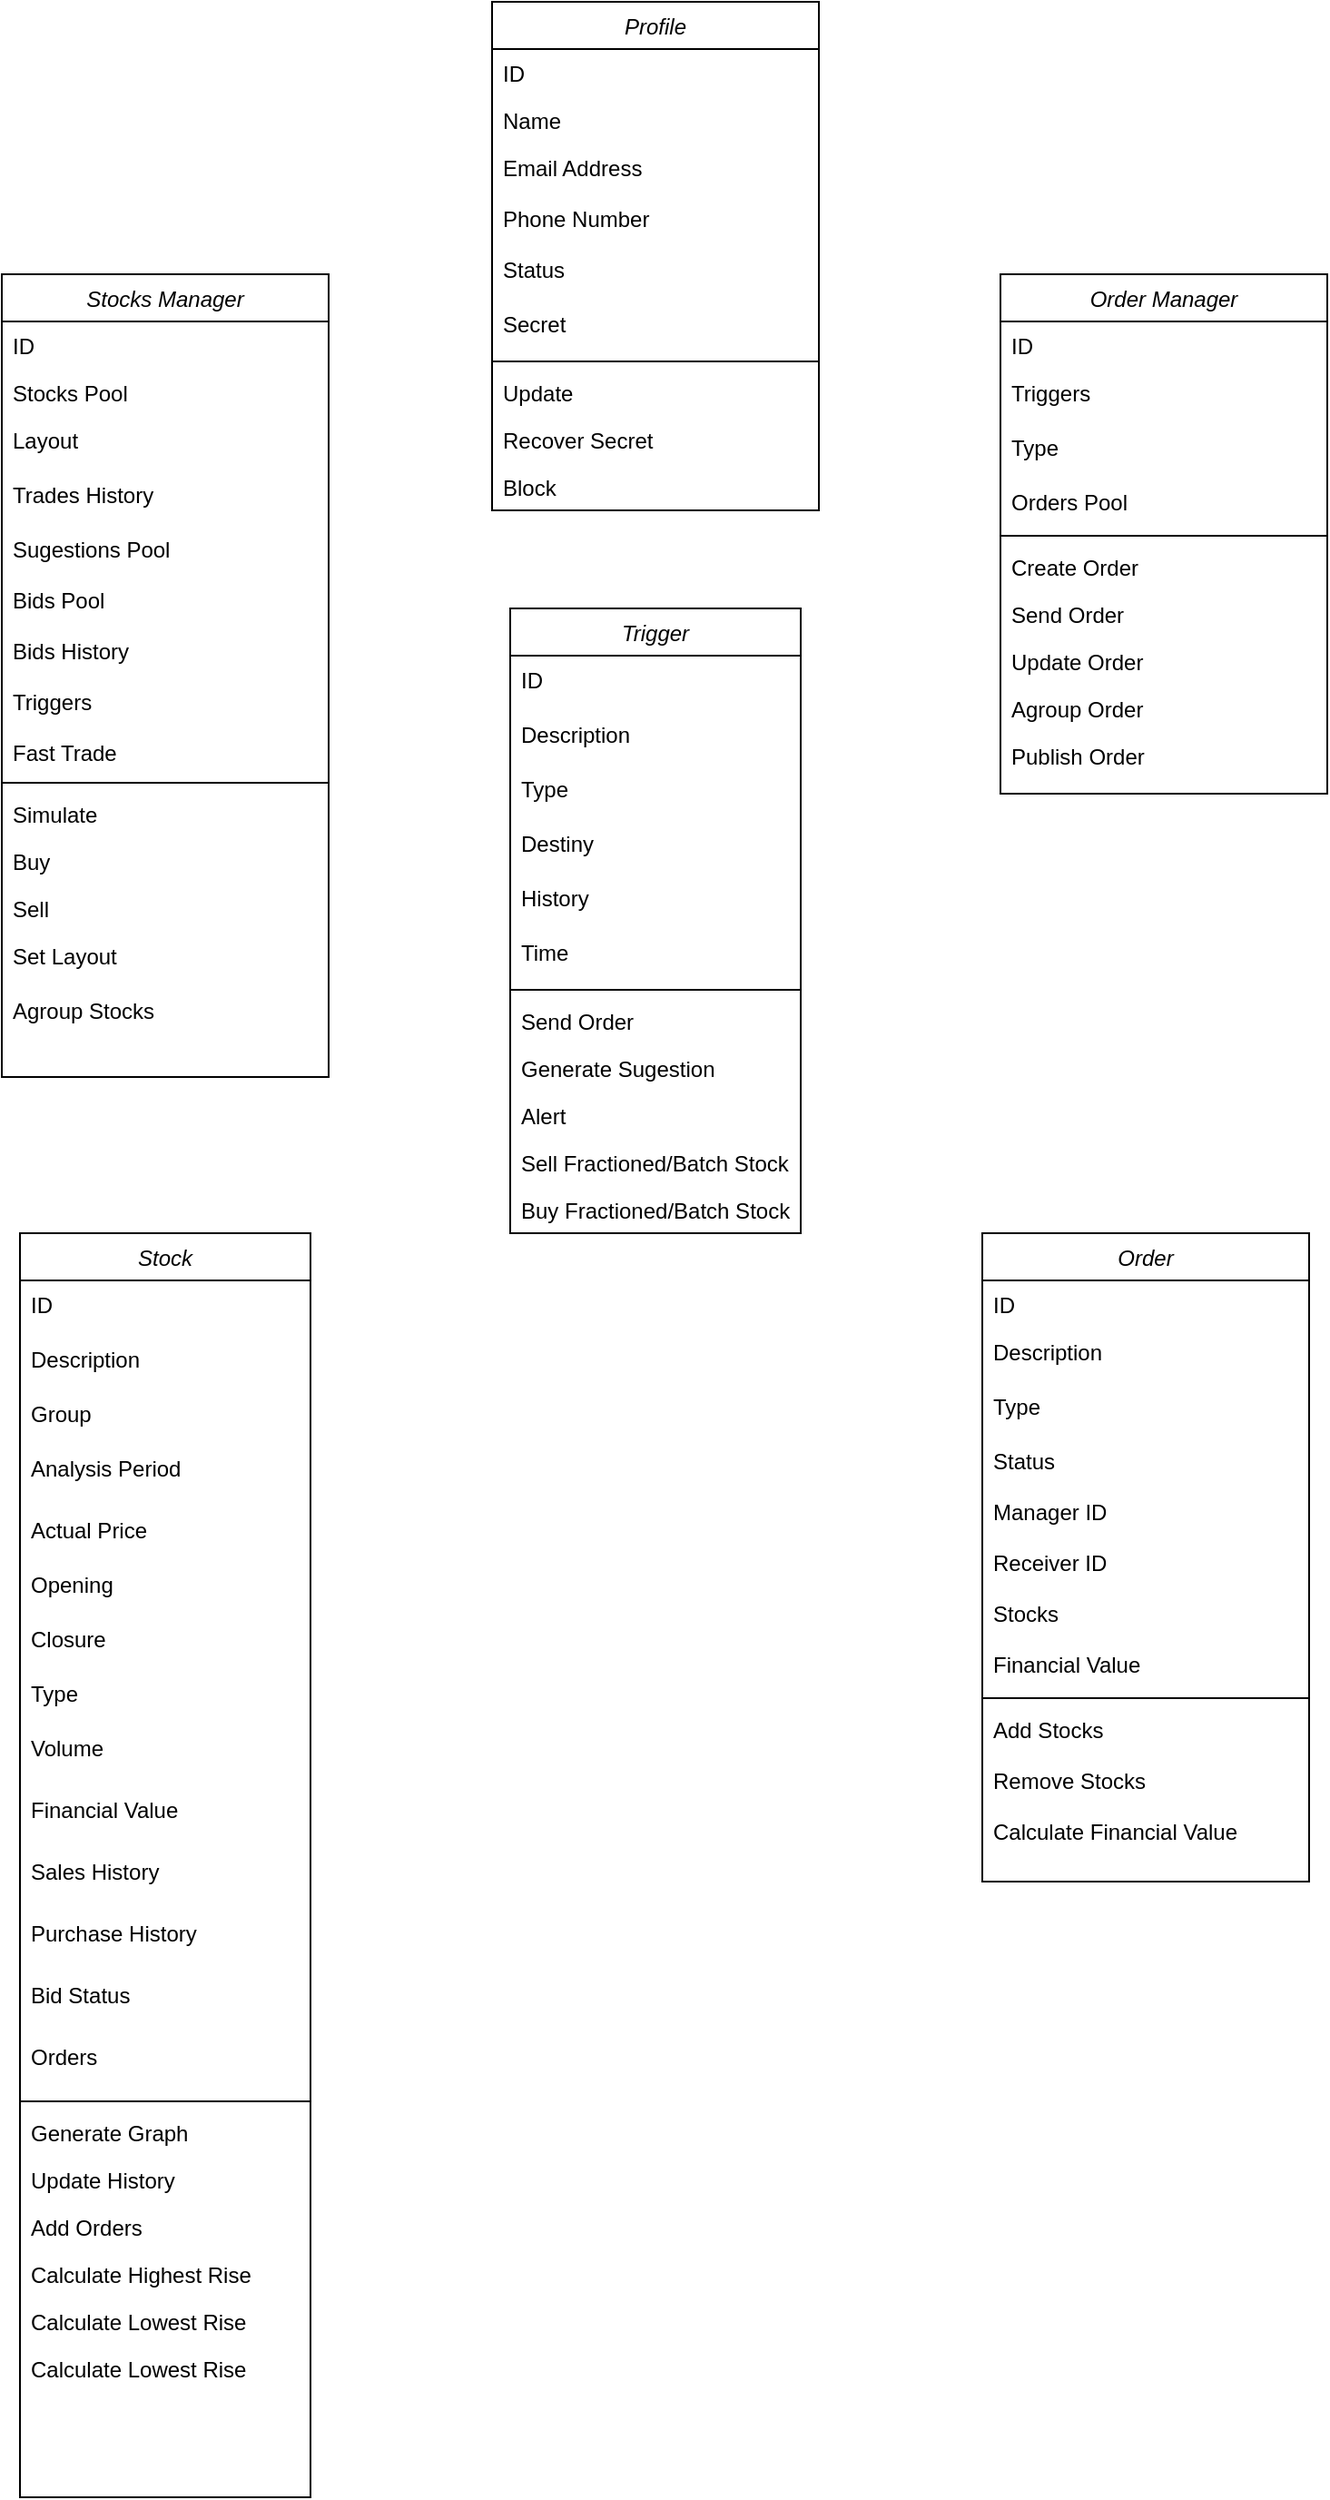 <mxfile version="21.0.6" type="github">
  <diagram id="C5RBs43oDa-KdzZeNtuy" name="Page-1">
    <mxGraphModel dx="959" dy="537" grid="1" gridSize="10" guides="1" tooltips="1" connect="1" arrows="1" fold="1" page="1" pageScale="1" pageWidth="827" pageHeight="1169" math="0" shadow="0">
      <root>
        <mxCell id="WIyWlLk6GJQsqaUBKTNV-0" />
        <mxCell id="WIyWlLk6GJQsqaUBKTNV-1" parent="WIyWlLk6GJQsqaUBKTNV-0" />
        <mxCell id="zkfFHV4jXpPFQw0GAbJ--0" value="Profile" style="swimlane;fontStyle=2;align=center;verticalAlign=top;childLayout=stackLayout;horizontal=1;startSize=26;horizontalStack=0;resizeParent=1;resizeLast=0;collapsible=1;marginBottom=0;rounded=0;shadow=0;strokeWidth=1;" parent="WIyWlLk6GJQsqaUBKTNV-1" vertex="1">
          <mxGeometry x="290" y="120" width="180" height="280" as="geometry">
            <mxRectangle x="290" y="120" width="160" height="26" as="alternateBounds" />
          </mxGeometry>
        </mxCell>
        <mxCell id="zkfFHV4jXpPFQw0GAbJ--1" value="ID" style="text;align=left;verticalAlign=top;spacingLeft=4;spacingRight=4;overflow=hidden;rotatable=0;points=[[0,0.5],[1,0.5]];portConstraint=eastwest;" parent="zkfFHV4jXpPFQw0GAbJ--0" vertex="1">
          <mxGeometry y="26" width="180" height="26" as="geometry" />
        </mxCell>
        <mxCell id="VoE8Lztti9GlDLRL7Cn9-77" value="Name" style="text;align=left;verticalAlign=top;spacingLeft=4;spacingRight=4;overflow=hidden;rotatable=0;points=[[0,0.5],[1,0.5]];portConstraint=eastwest;" vertex="1" parent="zkfFHV4jXpPFQw0GAbJ--0">
          <mxGeometry y="52" width="180" height="26" as="geometry" />
        </mxCell>
        <mxCell id="VoE8Lztti9GlDLRL7Cn9-10" value="Email Address" style="text;align=left;verticalAlign=top;spacingLeft=4;spacingRight=4;overflow=hidden;rotatable=0;points=[[0,0.5],[1,0.5]];portConstraint=eastwest;rounded=0;shadow=0;html=0;" vertex="1" parent="zkfFHV4jXpPFQw0GAbJ--0">
          <mxGeometry y="78" width="180" height="28" as="geometry" />
        </mxCell>
        <mxCell id="VoE8Lztti9GlDLRL7Cn9-27" value="Phone Number" style="text;align=left;verticalAlign=top;spacingLeft=4;spacingRight=4;overflow=hidden;rotatable=0;points=[[0,0.5],[1,0.5]];portConstraint=eastwest;rounded=0;shadow=0;html=0;" vertex="1" parent="zkfFHV4jXpPFQw0GAbJ--0">
          <mxGeometry y="106" width="180" height="28" as="geometry" />
        </mxCell>
        <mxCell id="VoE8Lztti9GlDLRL7Cn9-11" value="Status" style="text;align=left;verticalAlign=top;spacingLeft=4;spacingRight=4;overflow=hidden;rotatable=0;points=[[0,0.5],[1,0.5]];portConstraint=eastwest;rounded=0;shadow=0;html=0;" vertex="1" parent="zkfFHV4jXpPFQw0GAbJ--0">
          <mxGeometry y="134" width="180" height="30" as="geometry" />
        </mxCell>
        <mxCell id="VoE8Lztti9GlDLRL7Cn9-12" value="Secret" style="text;align=left;verticalAlign=top;spacingLeft=4;spacingRight=4;overflow=hidden;rotatable=0;points=[[0,0.5],[1,0.5]];portConstraint=eastwest;rounded=0;shadow=0;html=0;" vertex="1" parent="zkfFHV4jXpPFQw0GAbJ--0">
          <mxGeometry y="164" width="180" height="30" as="geometry" />
        </mxCell>
        <mxCell id="zkfFHV4jXpPFQw0GAbJ--4" value="" style="line;html=1;strokeWidth=1;align=left;verticalAlign=middle;spacingTop=-1;spacingLeft=3;spacingRight=3;rotatable=0;labelPosition=right;points=[];portConstraint=eastwest;" parent="zkfFHV4jXpPFQw0GAbJ--0" vertex="1">
          <mxGeometry y="194" width="180" height="8" as="geometry" />
        </mxCell>
        <mxCell id="zkfFHV4jXpPFQw0GAbJ--5" value="Update" style="text;align=left;verticalAlign=top;spacingLeft=4;spacingRight=4;overflow=hidden;rotatable=0;points=[[0,0.5],[1,0.5]];portConstraint=eastwest;" parent="zkfFHV4jXpPFQw0GAbJ--0" vertex="1">
          <mxGeometry y="202" width="180" height="26" as="geometry" />
        </mxCell>
        <mxCell id="VoE8Lztti9GlDLRL7Cn9-13" value="Recover Secret" style="text;align=left;verticalAlign=top;spacingLeft=4;spacingRight=4;overflow=hidden;rotatable=0;points=[[0,0.5],[1,0.5]];portConstraint=eastwest;" vertex="1" parent="zkfFHV4jXpPFQw0GAbJ--0">
          <mxGeometry y="228" width="180" height="26" as="geometry" />
        </mxCell>
        <mxCell id="VoE8Lztti9GlDLRL7Cn9-14" value="Block" style="text;align=left;verticalAlign=top;spacingLeft=4;spacingRight=4;overflow=hidden;rotatable=0;points=[[0,0.5],[1,0.5]];portConstraint=eastwest;" vertex="1" parent="zkfFHV4jXpPFQw0GAbJ--0">
          <mxGeometry y="254" width="180" height="26" as="geometry" />
        </mxCell>
        <mxCell id="VoE8Lztti9GlDLRL7Cn9-42" value="Order Manager" style="swimlane;fontStyle=2;align=center;verticalAlign=top;childLayout=stackLayout;horizontal=1;startSize=26;horizontalStack=0;resizeParent=1;resizeLast=0;collapsible=1;marginBottom=0;rounded=0;shadow=0;strokeWidth=1;" vertex="1" parent="WIyWlLk6GJQsqaUBKTNV-1">
          <mxGeometry x="570" y="270" width="180" height="286" as="geometry">
            <mxRectangle x="580" y="320" width="160" height="26" as="alternateBounds" />
          </mxGeometry>
        </mxCell>
        <mxCell id="VoE8Lztti9GlDLRL7Cn9-79" value="ID" style="text;align=left;verticalAlign=top;spacingLeft=4;spacingRight=4;overflow=hidden;rotatable=0;points=[[0,0.5],[1,0.5]];portConstraint=eastwest;" vertex="1" parent="VoE8Lztti9GlDLRL7Cn9-42">
          <mxGeometry y="26" width="180" height="26" as="geometry" />
        </mxCell>
        <mxCell id="VoE8Lztti9GlDLRL7Cn9-44" value="Triggers" style="text;align=left;verticalAlign=top;spacingLeft=4;spacingRight=4;overflow=hidden;rotatable=0;points=[[0,0.5],[1,0.5]];portConstraint=eastwest;rounded=0;shadow=0;html=0;" vertex="1" parent="VoE8Lztti9GlDLRL7Cn9-42">
          <mxGeometry y="52" width="180" height="30" as="geometry" />
        </mxCell>
        <mxCell id="VoE8Lztti9GlDLRL7Cn9-45" value="Type" style="text;align=left;verticalAlign=top;spacingLeft=4;spacingRight=4;overflow=hidden;rotatable=0;points=[[0,0.5],[1,0.5]];portConstraint=eastwest;rounded=0;shadow=0;html=0;" vertex="1" parent="VoE8Lztti9GlDLRL7Cn9-42">
          <mxGeometry y="82" width="180" height="30" as="geometry" />
        </mxCell>
        <mxCell id="VoE8Lztti9GlDLRL7Cn9-46" value="Orders Pool" style="text;align=left;verticalAlign=top;spacingLeft=4;spacingRight=4;overflow=hidden;rotatable=0;points=[[0,0.5],[1,0.5]];portConstraint=eastwest;rounded=0;shadow=0;html=0;" vertex="1" parent="VoE8Lztti9GlDLRL7Cn9-42">
          <mxGeometry y="112" width="180" height="28" as="geometry" />
        </mxCell>
        <mxCell id="VoE8Lztti9GlDLRL7Cn9-50" value="" style="line;html=1;strokeWidth=1;align=left;verticalAlign=middle;spacingTop=-1;spacingLeft=3;spacingRight=3;rotatable=0;labelPosition=right;points=[];portConstraint=eastwest;" vertex="1" parent="VoE8Lztti9GlDLRL7Cn9-42">
          <mxGeometry y="140" width="180" height="8" as="geometry" />
        </mxCell>
        <mxCell id="VoE8Lztti9GlDLRL7Cn9-52" value="Create Order" style="text;align=left;verticalAlign=top;spacingLeft=4;spacingRight=4;overflow=hidden;rotatable=0;points=[[0,0.5],[1,0.5]];portConstraint=eastwest;" vertex="1" parent="VoE8Lztti9GlDLRL7Cn9-42">
          <mxGeometry y="148" width="180" height="26" as="geometry" />
        </mxCell>
        <mxCell id="VoE8Lztti9GlDLRL7Cn9-149" value="Send Order" style="text;align=left;verticalAlign=top;spacingLeft=4;spacingRight=4;overflow=hidden;rotatable=0;points=[[0,0.5],[1,0.5]];portConstraint=eastwest;" vertex="1" parent="VoE8Lztti9GlDLRL7Cn9-42">
          <mxGeometry y="174" width="180" height="26" as="geometry" />
        </mxCell>
        <mxCell id="VoE8Lztti9GlDLRL7Cn9-51" value="Update Order" style="text;align=left;verticalAlign=top;spacingLeft=4;spacingRight=4;overflow=hidden;rotatable=0;points=[[0,0.5],[1,0.5]];portConstraint=eastwest;" vertex="1" parent="VoE8Lztti9GlDLRL7Cn9-42">
          <mxGeometry y="200" width="180" height="26" as="geometry" />
        </mxCell>
        <mxCell id="VoE8Lztti9GlDLRL7Cn9-60" value="Agroup Order" style="text;align=left;verticalAlign=top;spacingLeft=4;spacingRight=4;overflow=hidden;rotatable=0;points=[[0,0.5],[1,0.5]];portConstraint=eastwest;" vertex="1" parent="VoE8Lztti9GlDLRL7Cn9-42">
          <mxGeometry y="226" width="180" height="26" as="geometry" />
        </mxCell>
        <mxCell id="VoE8Lztti9GlDLRL7Cn9-61" value="Publish Order" style="text;align=left;verticalAlign=top;spacingLeft=4;spacingRight=4;overflow=hidden;rotatable=0;points=[[0,0.5],[1,0.5]];portConstraint=eastwest;" vertex="1" parent="VoE8Lztti9GlDLRL7Cn9-42">
          <mxGeometry y="252" width="180" height="26" as="geometry" />
        </mxCell>
        <mxCell id="VoE8Lztti9GlDLRL7Cn9-15" value="Stocks Manager" style="swimlane;fontStyle=2;align=center;verticalAlign=top;childLayout=stackLayout;horizontal=1;startSize=26;horizontalStack=0;resizeParent=1;resizeLast=0;collapsible=1;marginBottom=0;rounded=0;shadow=0;strokeWidth=1;" vertex="1" parent="WIyWlLk6GJQsqaUBKTNV-1">
          <mxGeometry x="20" y="270" width="180" height="442" as="geometry">
            <mxRectangle x="20" y="270" width="160" height="26" as="alternateBounds" />
          </mxGeometry>
        </mxCell>
        <mxCell id="VoE8Lztti9GlDLRL7Cn9-78" value="ID" style="text;align=left;verticalAlign=top;spacingLeft=4;spacingRight=4;overflow=hidden;rotatable=0;points=[[0,0.5],[1,0.5]];portConstraint=eastwest;" vertex="1" parent="VoE8Lztti9GlDLRL7Cn9-15">
          <mxGeometry y="26" width="180" height="26" as="geometry" />
        </mxCell>
        <mxCell id="VoE8Lztti9GlDLRL7Cn9-16" value="Stocks Pool" style="text;align=left;verticalAlign=top;spacingLeft=4;spacingRight=4;overflow=hidden;rotatable=0;points=[[0,0.5],[1,0.5]];portConstraint=eastwest;" vertex="1" parent="VoE8Lztti9GlDLRL7Cn9-15">
          <mxGeometry y="52" width="180" height="26" as="geometry" />
        </mxCell>
        <mxCell id="VoE8Lztti9GlDLRL7Cn9-24" value="Layout" style="text;align=left;verticalAlign=top;spacingLeft=4;spacingRight=4;overflow=hidden;rotatable=0;points=[[0,0.5],[1,0.5]];portConstraint=eastwest;rounded=0;shadow=0;html=0;" vertex="1" parent="VoE8Lztti9GlDLRL7Cn9-15">
          <mxGeometry y="78" width="180" height="30" as="geometry" />
        </mxCell>
        <mxCell id="VoE8Lztti9GlDLRL7Cn9-18" value="Trades History" style="text;align=left;verticalAlign=top;spacingLeft=4;spacingRight=4;overflow=hidden;rotatable=0;points=[[0,0.5],[1,0.5]];portConstraint=eastwest;rounded=0;shadow=0;html=0;" vertex="1" parent="VoE8Lztti9GlDLRL7Cn9-15">
          <mxGeometry y="108" width="180" height="30" as="geometry" />
        </mxCell>
        <mxCell id="VoE8Lztti9GlDLRL7Cn9-26" value="Sugestions Pool" style="text;align=left;verticalAlign=top;spacingLeft=4;spacingRight=4;overflow=hidden;rotatable=0;points=[[0,0.5],[1,0.5]];portConstraint=eastwest;rounded=0;shadow=0;html=0;" vertex="1" parent="VoE8Lztti9GlDLRL7Cn9-15">
          <mxGeometry y="138" width="180" height="28" as="geometry" />
        </mxCell>
        <mxCell id="VoE8Lztti9GlDLRL7Cn9-39" value="Bids Pool" style="text;align=left;verticalAlign=top;spacingLeft=4;spacingRight=4;overflow=hidden;rotatable=0;points=[[0,0.5],[1,0.5]];portConstraint=eastwest;rounded=0;shadow=0;html=0;" vertex="1" parent="VoE8Lztti9GlDLRL7Cn9-15">
          <mxGeometry y="166" width="180" height="28" as="geometry" />
        </mxCell>
        <mxCell id="VoE8Lztti9GlDLRL7Cn9-57" value="Bids History" style="text;align=left;verticalAlign=top;spacingLeft=4;spacingRight=4;overflow=hidden;rotatable=0;points=[[0,0.5],[1,0.5]];portConstraint=eastwest;rounded=0;shadow=0;html=0;" vertex="1" parent="VoE8Lztti9GlDLRL7Cn9-15">
          <mxGeometry y="194" width="180" height="28" as="geometry" />
        </mxCell>
        <mxCell id="VoE8Lztti9GlDLRL7Cn9-17" value="Triggers" style="text;align=left;verticalAlign=top;spacingLeft=4;spacingRight=4;overflow=hidden;rotatable=0;points=[[0,0.5],[1,0.5]];portConstraint=eastwest;rounded=0;shadow=0;html=0;" vertex="1" parent="VoE8Lztti9GlDLRL7Cn9-15">
          <mxGeometry y="222" width="180" height="28" as="geometry" />
        </mxCell>
        <mxCell id="VoE8Lztti9GlDLRL7Cn9-164" value="Fast Trade" style="text;align=left;verticalAlign=top;spacingLeft=4;spacingRight=4;overflow=hidden;rotatable=0;points=[[0,0.5],[1,0.5]];portConstraint=eastwest;" vertex="1" parent="VoE8Lztti9GlDLRL7Cn9-15">
          <mxGeometry y="250" width="180" height="26" as="geometry" />
        </mxCell>
        <mxCell id="VoE8Lztti9GlDLRL7Cn9-20" value="" style="line;html=1;strokeWidth=1;align=left;verticalAlign=middle;spacingTop=-1;spacingLeft=3;spacingRight=3;rotatable=0;labelPosition=right;points=[];portConstraint=eastwest;" vertex="1" parent="VoE8Lztti9GlDLRL7Cn9-15">
          <mxGeometry y="276" width="180" height="8" as="geometry" />
        </mxCell>
        <mxCell id="VoE8Lztti9GlDLRL7Cn9-21" value="Simulate" style="text;align=left;verticalAlign=top;spacingLeft=4;spacingRight=4;overflow=hidden;rotatable=0;points=[[0,0.5],[1,0.5]];portConstraint=eastwest;" vertex="1" parent="VoE8Lztti9GlDLRL7Cn9-15">
          <mxGeometry y="284" width="180" height="26" as="geometry" />
        </mxCell>
        <mxCell id="VoE8Lztti9GlDLRL7Cn9-22" value="Buy" style="text;align=left;verticalAlign=top;spacingLeft=4;spacingRight=4;overflow=hidden;rotatable=0;points=[[0,0.5],[1,0.5]];portConstraint=eastwest;" vertex="1" parent="VoE8Lztti9GlDLRL7Cn9-15">
          <mxGeometry y="310" width="180" height="26" as="geometry" />
        </mxCell>
        <mxCell id="VoE8Lztti9GlDLRL7Cn9-40" value="Sell" style="text;align=left;verticalAlign=top;spacingLeft=4;spacingRight=4;overflow=hidden;rotatable=0;points=[[0,0.5],[1,0.5]];portConstraint=eastwest;" vertex="1" parent="VoE8Lztti9GlDLRL7Cn9-15">
          <mxGeometry y="336" width="180" height="26" as="geometry" />
        </mxCell>
        <mxCell id="VoE8Lztti9GlDLRL7Cn9-23" value="Set Layout" style="text;align=left;verticalAlign=top;spacingLeft=4;spacingRight=4;overflow=hidden;rotatable=0;points=[[0,0.5],[1,0.5]];portConstraint=eastwest;" vertex="1" parent="VoE8Lztti9GlDLRL7Cn9-15">
          <mxGeometry y="362" width="180" height="30" as="geometry" />
        </mxCell>
        <mxCell id="VoE8Lztti9GlDLRL7Cn9-41" value="Agroup Stocks" style="text;align=left;verticalAlign=top;spacingLeft=4;spacingRight=4;overflow=hidden;rotatable=0;points=[[0,0.5],[1,0.5]];portConstraint=eastwest;" vertex="1" parent="VoE8Lztti9GlDLRL7Cn9-15">
          <mxGeometry y="392" width="180" height="30" as="geometry" />
        </mxCell>
        <mxCell id="VoE8Lztti9GlDLRL7Cn9-63" value="Stock" style="swimlane;fontStyle=2;align=center;verticalAlign=top;childLayout=stackLayout;horizontal=1;startSize=26;horizontalStack=0;resizeParent=1;resizeLast=0;collapsible=1;marginBottom=0;rounded=0;shadow=0;strokeWidth=1;" vertex="1" parent="WIyWlLk6GJQsqaUBKTNV-1">
          <mxGeometry x="30" y="798" width="160" height="696" as="geometry">
            <mxRectangle x="30" y="860" width="160" height="26" as="alternateBounds" />
          </mxGeometry>
        </mxCell>
        <mxCell id="VoE8Lztti9GlDLRL7Cn9-75" value="ID" style="text;align=left;verticalAlign=top;spacingLeft=4;spacingRight=4;overflow=hidden;rotatable=0;points=[[0,0.5],[1,0.5]];portConstraint=eastwest;rounded=0;shadow=0;html=0;" vertex="1" parent="VoE8Lztti9GlDLRL7Cn9-63">
          <mxGeometry y="26" width="160" height="30" as="geometry" />
        </mxCell>
        <mxCell id="VoE8Lztti9GlDLRL7Cn9-153" value="Description" style="text;align=left;verticalAlign=top;spacingLeft=4;spacingRight=4;overflow=hidden;rotatable=0;points=[[0,0.5],[1,0.5]];portConstraint=eastwest;rounded=0;shadow=0;html=0;" vertex="1" parent="VoE8Lztti9GlDLRL7Cn9-63">
          <mxGeometry y="56" width="160" height="30" as="geometry" />
        </mxCell>
        <mxCell id="VoE8Lztti9GlDLRL7Cn9-76" value="Group" style="text;align=left;verticalAlign=top;spacingLeft=4;spacingRight=4;overflow=hidden;rotatable=0;points=[[0,0.5],[1,0.5]];portConstraint=eastwest;rounded=0;shadow=0;html=0;" vertex="1" parent="VoE8Lztti9GlDLRL7Cn9-63">
          <mxGeometry y="86" width="160" height="30" as="geometry" />
        </mxCell>
        <mxCell id="VoE8Lztti9GlDLRL7Cn9-96" value="Analysis Period" style="text;align=left;verticalAlign=top;spacingLeft=4;spacingRight=4;overflow=hidden;rotatable=0;points=[[0,0.5],[1,0.5]];portConstraint=eastwest;rounded=0;shadow=0;html=0;" vertex="1" parent="VoE8Lztti9GlDLRL7Cn9-63">
          <mxGeometry y="116" width="160" height="34" as="geometry" />
        </mxCell>
        <mxCell id="VoE8Lztti9GlDLRL7Cn9-65" value="Actual Price" style="text;align=left;verticalAlign=top;spacingLeft=4;spacingRight=4;overflow=hidden;rotatable=0;points=[[0,0.5],[1,0.5]];portConstraint=eastwest;rounded=0;shadow=0;html=0;" vertex="1" parent="VoE8Lztti9GlDLRL7Cn9-63">
          <mxGeometry y="150" width="160" height="30" as="geometry" />
        </mxCell>
        <mxCell id="VoE8Lztti9GlDLRL7Cn9-93" value="Opening" style="text;align=left;verticalAlign=top;spacingLeft=4;spacingRight=4;overflow=hidden;rotatable=0;points=[[0,0.5],[1,0.5]];portConstraint=eastwest;rounded=0;shadow=0;html=0;" vertex="1" parent="VoE8Lztti9GlDLRL7Cn9-63">
          <mxGeometry y="180" width="160" height="30" as="geometry" />
        </mxCell>
        <mxCell id="VoE8Lztti9GlDLRL7Cn9-94" value="Closure" style="text;align=left;verticalAlign=top;spacingLeft=4;spacingRight=4;overflow=hidden;rotatable=0;points=[[0,0.5],[1,0.5]];portConstraint=eastwest;rounded=0;shadow=0;html=0;" vertex="1" parent="VoE8Lztti9GlDLRL7Cn9-63">
          <mxGeometry y="210" width="160" height="30" as="geometry" />
        </mxCell>
        <mxCell id="VoE8Lztti9GlDLRL7Cn9-84" value="Type" style="text;align=left;verticalAlign=top;spacingLeft=4;spacingRight=4;overflow=hidden;rotatable=0;points=[[0,0.5],[1,0.5]];portConstraint=eastwest;rounded=0;shadow=0;html=0;" vertex="1" parent="VoE8Lztti9GlDLRL7Cn9-63">
          <mxGeometry y="240" width="160" height="30" as="geometry" />
        </mxCell>
        <mxCell id="VoE8Lztti9GlDLRL7Cn9-73" value="Volume" style="text;align=left;verticalAlign=top;spacingLeft=4;spacingRight=4;overflow=hidden;rotatable=0;points=[[0,0.5],[1,0.5]];portConstraint=eastwest;rounded=0;shadow=0;html=0;" vertex="1" parent="VoE8Lztti9GlDLRL7Cn9-63">
          <mxGeometry y="270" width="160" height="34" as="geometry" />
        </mxCell>
        <mxCell id="VoE8Lztti9GlDLRL7Cn9-158" value="Financial Value" style="text;align=left;verticalAlign=top;spacingLeft=4;spacingRight=4;overflow=hidden;rotatable=0;points=[[0,0.5],[1,0.5]];portConstraint=eastwest;rounded=0;shadow=0;html=0;" vertex="1" parent="VoE8Lztti9GlDLRL7Cn9-63">
          <mxGeometry y="304" width="160" height="34" as="geometry" />
        </mxCell>
        <mxCell id="VoE8Lztti9GlDLRL7Cn9-80" value="Sales History" style="text;align=left;verticalAlign=top;spacingLeft=4;spacingRight=4;overflow=hidden;rotatable=0;points=[[0,0.5],[1,0.5]];portConstraint=eastwest;rounded=0;shadow=0;html=0;" vertex="1" parent="VoE8Lztti9GlDLRL7Cn9-63">
          <mxGeometry y="338" width="160" height="34" as="geometry" />
        </mxCell>
        <mxCell id="VoE8Lztti9GlDLRL7Cn9-81" value="Purchase History" style="text;align=left;verticalAlign=top;spacingLeft=4;spacingRight=4;overflow=hidden;rotatable=0;points=[[0,0.5],[1,0.5]];portConstraint=eastwest;rounded=0;shadow=0;html=0;" vertex="1" parent="VoE8Lztti9GlDLRL7Cn9-63">
          <mxGeometry y="372" width="160" height="34" as="geometry" />
        </mxCell>
        <mxCell id="VoE8Lztti9GlDLRL7Cn9-74" value="Bid Status" style="text;align=left;verticalAlign=top;spacingLeft=4;spacingRight=4;overflow=hidden;rotatable=0;points=[[0,0.5],[1,0.5]];portConstraint=eastwest;rounded=0;shadow=0;html=0;" vertex="1" parent="VoE8Lztti9GlDLRL7Cn9-63">
          <mxGeometry y="406" width="160" height="34" as="geometry" />
        </mxCell>
        <mxCell id="VoE8Lztti9GlDLRL7Cn9-150" value="Orders" style="text;align=left;verticalAlign=top;spacingLeft=4;spacingRight=4;overflow=hidden;rotatable=0;points=[[0,0.5],[1,0.5]];portConstraint=eastwest;rounded=0;shadow=0;html=0;" vertex="1" parent="VoE8Lztti9GlDLRL7Cn9-63">
          <mxGeometry y="440" width="160" height="34" as="geometry" />
        </mxCell>
        <mxCell id="VoE8Lztti9GlDLRL7Cn9-67" value="" style="line;html=1;strokeWidth=1;align=left;verticalAlign=middle;spacingTop=-1;spacingLeft=3;spacingRight=3;rotatable=0;labelPosition=right;points=[];portConstraint=eastwest;" vertex="1" parent="VoE8Lztti9GlDLRL7Cn9-63">
          <mxGeometry y="474" width="160" height="8" as="geometry" />
        </mxCell>
        <mxCell id="VoE8Lztti9GlDLRL7Cn9-68" value="Generate Graph" style="text;align=left;verticalAlign=top;spacingLeft=4;spacingRight=4;overflow=hidden;rotatable=0;points=[[0,0.5],[1,0.5]];portConstraint=eastwest;" vertex="1" parent="VoE8Lztti9GlDLRL7Cn9-63">
          <mxGeometry y="482" width="160" height="26" as="geometry" />
        </mxCell>
        <mxCell id="VoE8Lztti9GlDLRL7Cn9-69" value="Update History" style="text;align=left;verticalAlign=top;spacingLeft=4;spacingRight=4;overflow=hidden;rotatable=0;points=[[0,0.5],[1,0.5]];portConstraint=eastwest;" vertex="1" parent="VoE8Lztti9GlDLRL7Cn9-63">
          <mxGeometry y="508" width="160" height="26" as="geometry" />
        </mxCell>
        <mxCell id="VoE8Lztti9GlDLRL7Cn9-82" value="Add Orders" style="text;align=left;verticalAlign=top;spacingLeft=4;spacingRight=4;overflow=hidden;rotatable=0;points=[[0,0.5],[1,0.5]];portConstraint=eastwest;" vertex="1" parent="VoE8Lztti9GlDLRL7Cn9-63">
          <mxGeometry y="534" width="160" height="26" as="geometry" />
        </mxCell>
        <mxCell id="VoE8Lztti9GlDLRL7Cn9-90" value="Calculate Highest Rise" style="text;align=left;verticalAlign=top;spacingLeft=4;spacingRight=4;overflow=hidden;rotatable=0;points=[[0,0.5],[1,0.5]];portConstraint=eastwest;" vertex="1" parent="VoE8Lztti9GlDLRL7Cn9-63">
          <mxGeometry y="560" width="160" height="26" as="geometry" />
        </mxCell>
        <mxCell id="VoE8Lztti9GlDLRL7Cn9-92" value="Calculate Lowest Rise" style="text;align=left;verticalAlign=top;spacingLeft=4;spacingRight=4;overflow=hidden;rotatable=0;points=[[0,0.5],[1,0.5]];portConstraint=eastwest;" vertex="1" parent="VoE8Lztti9GlDLRL7Cn9-63">
          <mxGeometry y="586" width="160" height="26" as="geometry" />
        </mxCell>
        <mxCell id="VoE8Lztti9GlDLRL7Cn9-161" value="Calculate Lowest Rise" style="text;align=left;verticalAlign=top;spacingLeft=4;spacingRight=4;overflow=hidden;rotatable=0;points=[[0,0.5],[1,0.5]];portConstraint=eastwest;" vertex="1" parent="VoE8Lztti9GlDLRL7Cn9-63">
          <mxGeometry y="612" width="160" height="26" as="geometry" />
        </mxCell>
        <mxCell id="VoE8Lztti9GlDLRL7Cn9-100" value="Trigger" style="swimlane;fontStyle=2;align=center;verticalAlign=top;childLayout=stackLayout;horizontal=1;startSize=26;horizontalStack=0;resizeParent=1;resizeLast=0;collapsible=1;marginBottom=0;rounded=0;shadow=0;strokeWidth=1;" vertex="1" parent="WIyWlLk6GJQsqaUBKTNV-1">
          <mxGeometry x="300" y="454" width="160" height="344" as="geometry">
            <mxRectangle x="310" y="454" width="160" height="26" as="alternateBounds" />
          </mxGeometry>
        </mxCell>
        <mxCell id="VoE8Lztti9GlDLRL7Cn9-101" value="ID" style="text;align=left;verticalAlign=top;spacingLeft=4;spacingRight=4;overflow=hidden;rotatable=0;points=[[0,0.5],[1,0.5]];portConstraint=eastwest;rounded=0;shadow=0;html=0;" vertex="1" parent="VoE8Lztti9GlDLRL7Cn9-100">
          <mxGeometry y="26" width="160" height="30" as="geometry" />
        </mxCell>
        <mxCell id="VoE8Lztti9GlDLRL7Cn9-154" value="Description" style="text;align=left;verticalAlign=top;spacingLeft=4;spacingRight=4;overflow=hidden;rotatable=0;points=[[0,0.5],[1,0.5]];portConstraint=eastwest;rounded=0;shadow=0;html=0;" vertex="1" parent="VoE8Lztti9GlDLRL7Cn9-100">
          <mxGeometry y="56" width="160" height="30" as="geometry" />
        </mxCell>
        <mxCell id="VoE8Lztti9GlDLRL7Cn9-122" value="Type" style="text;align=left;verticalAlign=top;spacingLeft=4;spacingRight=4;overflow=hidden;rotatable=0;points=[[0,0.5],[1,0.5]];portConstraint=eastwest;rounded=0;shadow=0;html=0;" vertex="1" parent="VoE8Lztti9GlDLRL7Cn9-100">
          <mxGeometry y="86" width="160" height="30" as="geometry" />
        </mxCell>
        <mxCell id="VoE8Lztti9GlDLRL7Cn9-124" value="Destiny" style="text;align=left;verticalAlign=top;spacingLeft=4;spacingRight=4;overflow=hidden;rotatable=0;points=[[0,0.5],[1,0.5]];portConstraint=eastwest;rounded=0;shadow=0;html=0;" vertex="1" parent="VoE8Lztti9GlDLRL7Cn9-100">
          <mxGeometry y="116" width="160" height="30" as="geometry" />
        </mxCell>
        <mxCell id="VoE8Lztti9GlDLRL7Cn9-126" value="History" style="text;align=left;verticalAlign=top;spacingLeft=4;spacingRight=4;overflow=hidden;rotatable=0;points=[[0,0.5],[1,0.5]];portConstraint=eastwest;rounded=0;shadow=0;html=0;" vertex="1" parent="VoE8Lztti9GlDLRL7Cn9-100">
          <mxGeometry y="146" width="160" height="30" as="geometry" />
        </mxCell>
        <mxCell id="VoE8Lztti9GlDLRL7Cn9-123" value="Time" style="text;align=left;verticalAlign=top;spacingLeft=4;spacingRight=4;overflow=hidden;rotatable=0;points=[[0,0.5],[1,0.5]];portConstraint=eastwest;rounded=0;shadow=0;html=0;" vertex="1" parent="VoE8Lztti9GlDLRL7Cn9-100">
          <mxGeometry y="176" width="160" height="30" as="geometry" />
        </mxCell>
        <mxCell id="VoE8Lztti9GlDLRL7Cn9-113" value="" style="line;html=1;strokeWidth=1;align=left;verticalAlign=middle;spacingTop=-1;spacingLeft=3;spacingRight=3;rotatable=0;labelPosition=right;points=[];portConstraint=eastwest;" vertex="1" parent="VoE8Lztti9GlDLRL7Cn9-100">
          <mxGeometry y="206" width="160" height="8" as="geometry" />
        </mxCell>
        <mxCell id="VoE8Lztti9GlDLRL7Cn9-114" value="Send Order" style="text;align=left;verticalAlign=top;spacingLeft=4;spacingRight=4;overflow=hidden;rotatable=0;points=[[0,0.5],[1,0.5]];portConstraint=eastwest;" vertex="1" parent="VoE8Lztti9GlDLRL7Cn9-100">
          <mxGeometry y="214" width="160" height="26" as="geometry" />
        </mxCell>
        <mxCell id="VoE8Lztti9GlDLRL7Cn9-141" value="Generate Sugestion" style="text;align=left;verticalAlign=top;spacingLeft=4;spacingRight=4;overflow=hidden;rotatable=0;points=[[0,0.5],[1,0.5]];portConstraint=eastwest;" vertex="1" parent="VoE8Lztti9GlDLRL7Cn9-100">
          <mxGeometry y="240" width="160" height="26" as="geometry" />
        </mxCell>
        <mxCell id="VoE8Lztti9GlDLRL7Cn9-115" value="Alert" style="text;align=left;verticalAlign=top;spacingLeft=4;spacingRight=4;overflow=hidden;rotatable=0;points=[[0,0.5],[1,0.5]];portConstraint=eastwest;" vertex="1" parent="VoE8Lztti9GlDLRL7Cn9-100">
          <mxGeometry y="266" width="160" height="26" as="geometry" />
        </mxCell>
        <mxCell id="VoE8Lztti9GlDLRL7Cn9-127" value="Sell Fractioned/Batch Stock" style="text;align=left;verticalAlign=top;spacingLeft=4;spacingRight=4;overflow=hidden;rotatable=0;points=[[0,0.5],[1,0.5]];portConstraint=eastwest;" vertex="1" parent="VoE8Lztti9GlDLRL7Cn9-100">
          <mxGeometry y="292" width="160" height="26" as="geometry" />
        </mxCell>
        <mxCell id="VoE8Lztti9GlDLRL7Cn9-125" value="Buy Fractioned/Batch Stock" style="text;align=left;verticalAlign=top;spacingLeft=4;spacingRight=4;overflow=hidden;rotatable=0;points=[[0,0.5],[1,0.5]];portConstraint=eastwest;" vertex="1" parent="VoE8Lztti9GlDLRL7Cn9-100">
          <mxGeometry y="318" width="160" height="26" as="geometry" />
        </mxCell>
        <mxCell id="VoE8Lztti9GlDLRL7Cn9-128" value="Order" style="swimlane;fontStyle=2;align=center;verticalAlign=top;childLayout=stackLayout;horizontal=1;startSize=26;horizontalStack=0;resizeParent=1;resizeLast=0;collapsible=1;marginBottom=0;rounded=0;shadow=0;strokeWidth=1;" vertex="1" parent="WIyWlLk6GJQsqaUBKTNV-1">
          <mxGeometry x="560" y="798" width="180" height="357" as="geometry">
            <mxRectangle x="590" y="640" width="160" height="26" as="alternateBounds" />
          </mxGeometry>
        </mxCell>
        <mxCell id="VoE8Lztti9GlDLRL7Cn9-129" value="ID" style="text;align=left;verticalAlign=top;spacingLeft=4;spacingRight=4;overflow=hidden;rotatable=0;points=[[0,0.5],[1,0.5]];portConstraint=eastwest;" vertex="1" parent="VoE8Lztti9GlDLRL7Cn9-128">
          <mxGeometry y="26" width="180" height="26" as="geometry" />
        </mxCell>
        <mxCell id="VoE8Lztti9GlDLRL7Cn9-155" value="Description" style="text;align=left;verticalAlign=top;spacingLeft=4;spacingRight=4;overflow=hidden;rotatable=0;points=[[0,0.5],[1,0.5]];portConstraint=eastwest;rounded=0;shadow=0;html=0;" vertex="1" parent="VoE8Lztti9GlDLRL7Cn9-128">
          <mxGeometry y="52" width="180" height="30" as="geometry" />
        </mxCell>
        <mxCell id="VoE8Lztti9GlDLRL7Cn9-130" value="Type" style="text;align=left;verticalAlign=top;spacingLeft=4;spacingRight=4;overflow=hidden;rotatable=0;points=[[0,0.5],[1,0.5]];portConstraint=eastwest;rounded=0;shadow=0;html=0;" vertex="1" parent="VoE8Lztti9GlDLRL7Cn9-128">
          <mxGeometry y="82" width="180" height="30" as="geometry" />
        </mxCell>
        <mxCell id="VoE8Lztti9GlDLRL7Cn9-148" value="Status" style="text;align=left;verticalAlign=top;spacingLeft=4;spacingRight=4;overflow=hidden;rotatable=0;points=[[0,0.5],[1,0.5]];portConstraint=eastwest;rounded=0;shadow=0;html=0;" vertex="1" parent="VoE8Lztti9GlDLRL7Cn9-128">
          <mxGeometry y="112" width="180" height="28" as="geometry" />
        </mxCell>
        <mxCell id="VoE8Lztti9GlDLRL7Cn9-139" value="Manager ID" style="text;align=left;verticalAlign=top;spacingLeft=4;spacingRight=4;overflow=hidden;rotatable=0;points=[[0,0.5],[1,0.5]];portConstraint=eastwest;rounded=0;shadow=0;html=0;" vertex="1" parent="VoE8Lztti9GlDLRL7Cn9-128">
          <mxGeometry y="140" width="180" height="28" as="geometry" />
        </mxCell>
        <mxCell id="VoE8Lztti9GlDLRL7Cn9-147" value="Receiver ID" style="text;align=left;verticalAlign=top;spacingLeft=4;spacingRight=4;overflow=hidden;rotatable=0;points=[[0,0.5],[1,0.5]];portConstraint=eastwest;rounded=0;shadow=0;html=0;" vertex="1" parent="VoE8Lztti9GlDLRL7Cn9-128">
          <mxGeometry y="168" width="180" height="28" as="geometry" />
        </mxCell>
        <mxCell id="VoE8Lztti9GlDLRL7Cn9-146" value="Stocks" style="text;align=left;verticalAlign=top;spacingLeft=4;spacingRight=4;overflow=hidden;rotatable=0;points=[[0,0.5],[1,0.5]];portConstraint=eastwest;rounded=0;shadow=0;html=0;" vertex="1" parent="VoE8Lztti9GlDLRL7Cn9-128">
          <mxGeometry y="196" width="180" height="28" as="geometry" />
        </mxCell>
        <mxCell id="VoE8Lztti9GlDLRL7Cn9-152" value="Financial Value" style="text;align=left;verticalAlign=top;spacingLeft=4;spacingRight=4;overflow=hidden;rotatable=0;points=[[0,0.5],[1,0.5]];portConstraint=eastwest;rounded=0;shadow=0;html=0;" vertex="1" parent="VoE8Lztti9GlDLRL7Cn9-128">
          <mxGeometry y="224" width="180" height="28" as="geometry" />
        </mxCell>
        <mxCell id="VoE8Lztti9GlDLRL7Cn9-133" value="" style="line;html=1;strokeWidth=1;align=left;verticalAlign=middle;spacingTop=-1;spacingLeft=3;spacingRight=3;rotatable=0;labelPosition=right;points=[];portConstraint=eastwest;" vertex="1" parent="VoE8Lztti9GlDLRL7Cn9-128">
          <mxGeometry y="252" width="180" height="8" as="geometry" />
        </mxCell>
        <mxCell id="VoE8Lztti9GlDLRL7Cn9-145" value="Add Stocks" style="text;align=left;verticalAlign=top;spacingLeft=4;spacingRight=4;overflow=hidden;rotatable=0;points=[[0,0.5],[1,0.5]];portConstraint=eastwest;rounded=0;shadow=0;html=0;" vertex="1" parent="VoE8Lztti9GlDLRL7Cn9-128">
          <mxGeometry y="260" width="180" height="28" as="geometry" />
        </mxCell>
        <mxCell id="VoE8Lztti9GlDLRL7Cn9-156" value="Remove Stocks" style="text;align=left;verticalAlign=top;spacingLeft=4;spacingRight=4;overflow=hidden;rotatable=0;points=[[0,0.5],[1,0.5]];portConstraint=eastwest;rounded=0;shadow=0;html=0;" vertex="1" parent="VoE8Lztti9GlDLRL7Cn9-128">
          <mxGeometry y="288" width="180" height="28" as="geometry" />
        </mxCell>
        <mxCell id="VoE8Lztti9GlDLRL7Cn9-151" value="Calculate Financial Value" style="text;align=left;verticalAlign=top;spacingLeft=4;spacingRight=4;overflow=hidden;rotatable=0;points=[[0,0.5],[1,0.5]];portConstraint=eastwest;rounded=0;shadow=0;html=0;" vertex="1" parent="VoE8Lztti9GlDLRL7Cn9-128">
          <mxGeometry y="316" width="180" height="24" as="geometry" />
        </mxCell>
      </root>
    </mxGraphModel>
  </diagram>
</mxfile>
